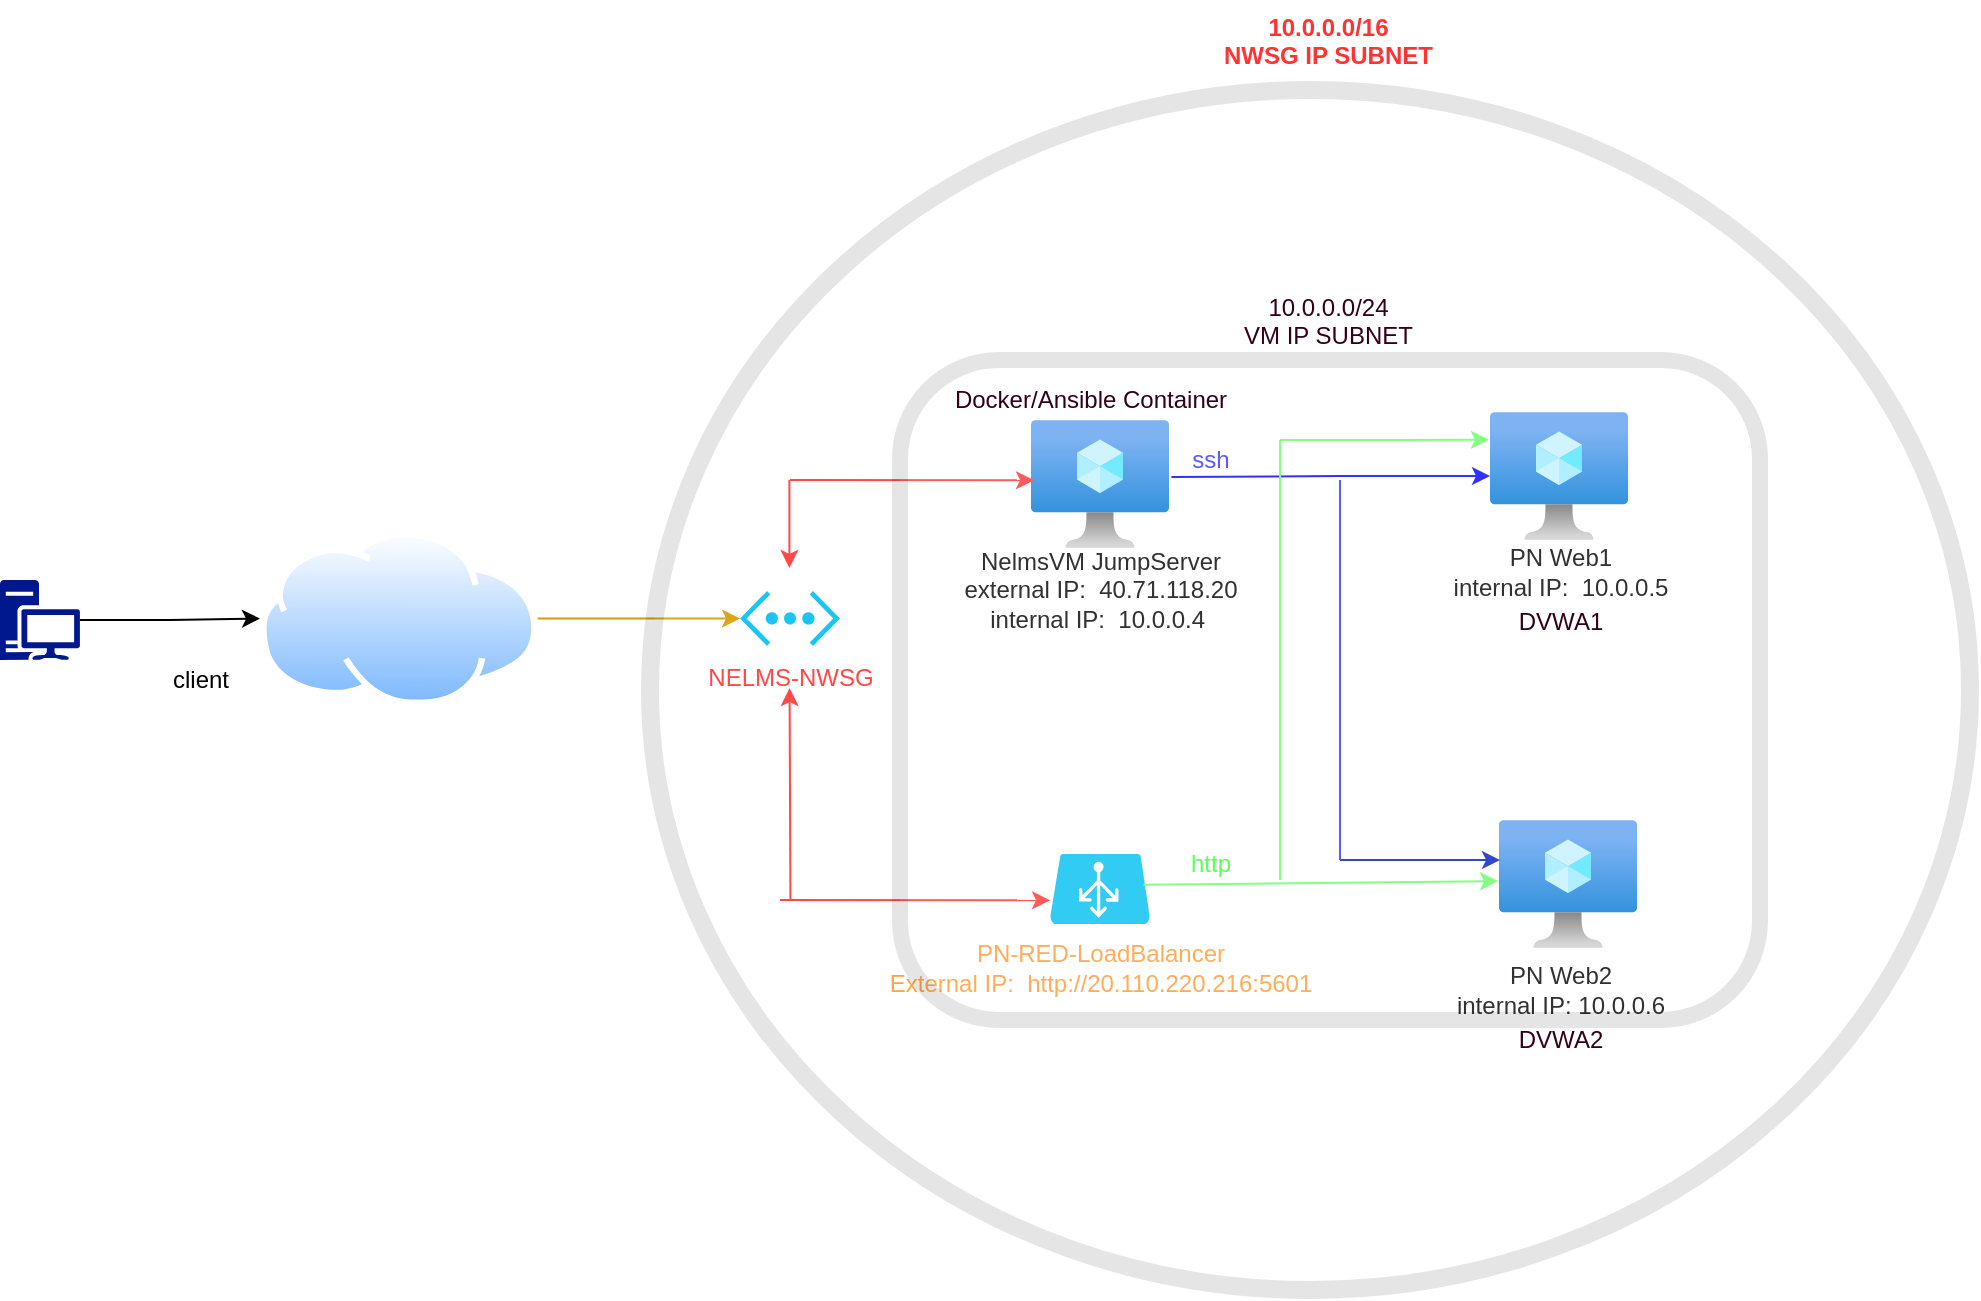 <mxfile version="16.5.6" type="google"><diagram id="4z6qGG2nKGJAVqg1DXr9" name="Page-1"><mxGraphModel dx="1422" dy="705" grid="1" gridSize="10" guides="1" tooltips="1" connect="1" arrows="1" fold="1" page="1" pageScale="1" pageWidth="1100" pageHeight="850" math="0" shadow="0"><root><mxCell id="0"/><mxCell id="1" parent="0"/><mxCell id="2jTx-tjXSzCvvuM28Rem-11" style="edgeStyle=orthogonalEdgeStyle;rounded=0;orthogonalLoop=1;jettySize=auto;html=1;exitX=1;exitY=0.5;exitDx=0;exitDy=0;exitPerimeter=0;" parent="1" source="2jTx-tjXSzCvvuM28Rem-1" target="2jTx-tjXSzCvvuM28Rem-2" edge="1"><mxGeometry relative="1" as="geometry"/></mxCell><mxCell id="2jTx-tjXSzCvvuM28Rem-1" value="" style="sketch=0;aspect=fixed;pointerEvents=1;shadow=0;dashed=0;html=1;strokeColor=none;labelPosition=center;verticalLabelPosition=bottom;verticalAlign=top;align=center;fillColor=#00188D;shape=mxgraph.mscae.enterprise.workstation_client" parent="1" vertex="1"><mxGeometry x="10" y="360" width="40" height="40" as="geometry"/></mxCell><mxCell id="2jTx-tjXSzCvvuM28Rem-45" style="edgeStyle=orthogonalEdgeStyle;rounded=0;orthogonalLoop=1;jettySize=auto;html=1;entryX=0;entryY=0.5;entryDx=0;entryDy=0;entryPerimeter=0;fontColor=#FF3333;strokeColor=#d79b00;fillColor=#ffcd28;gradientColor=#ffa500;" parent="1" source="2jTx-tjXSzCvvuM28Rem-2" target="2jTx-tjXSzCvvuM28Rem-7" edge="1"><mxGeometry relative="1" as="geometry"/></mxCell><mxCell id="2jTx-tjXSzCvvuM28Rem-2" value="" style="aspect=fixed;perimeter=ellipsePerimeter;html=1;align=center;shadow=0;dashed=0;spacingTop=3;image;image=img/lib/active_directory/internet_cloud.svg;" parent="1" vertex="1"><mxGeometry x="140" y="335.5" width="138.89" height="87.5" as="geometry"/></mxCell><mxCell id="2jTx-tjXSzCvvuM28Rem-4" value="" style="aspect=fixed;html=1;points=[];align=center;image;fontSize=12;image=img/lib/azure2/compute/Virtual_Machine.svg;" parent="1" vertex="1"><mxGeometry x="755" y="276" width="69" height="64" as="geometry"/></mxCell><mxCell id="2jTx-tjXSzCvvuM28Rem-5" value="" style="aspect=fixed;html=1;points=[];align=center;image;fontSize=12;image=img/lib/azure2/compute/Virtual_Machine.svg;" parent="1" vertex="1"><mxGeometry x="759.5" y="480" width="69" height="64" as="geometry"/></mxCell><mxCell id="2jTx-tjXSzCvvuM28Rem-6" value="" style="verticalLabelPosition=bottom;html=1;verticalAlign=top;align=center;strokeColor=none;fillColor=#00BEF2;shape=mxgraph.azure.azure_load_balancer;" parent="1" vertex="1"><mxGeometry x="535" y="497" width="50" height="35" as="geometry"/></mxCell><mxCell id="2jTx-tjXSzCvvuM28Rem-7" value="" style="verticalLabelPosition=bottom;html=1;verticalAlign=top;align=center;strokeColor=none;fillColor=#00BEF2;shape=mxgraph.azure.virtual_network;pointerEvents=1;" parent="1" vertex="1"><mxGeometry x="380" y="365.5" width="50" height="27.5" as="geometry"/></mxCell><mxCell id="2jTx-tjXSzCvvuM28Rem-10" value="client" style="text;html=1;align=center;verticalAlign=middle;resizable=0;points=[];autosize=1;strokeColor=none;fillColor=none;" parent="1" vertex="1"><mxGeometry x="90" y="400" width="40" height="20" as="geometry"/></mxCell><mxCell id="2jTx-tjXSzCvvuM28Rem-18" style="rounded=0;orthogonalLoop=1;jettySize=auto;html=1;strokeColor=#0000FF;exitX=1.017;exitY=0.446;exitDx=0;exitDy=0;exitPerimeter=0;" parent="1" source="2jTx-tjXSzCvvuM28Rem-12" target="2jTx-tjXSzCvvuM28Rem-4" edge="1"><mxGeometry relative="1" as="geometry"><mxPoint x="750" y="308" as="targetPoint"/><Array as="points"><mxPoint x="680" y="308"/><mxPoint x="690" y="308"/><mxPoint x="700" y="308"/><mxPoint x="730" y="308"/></Array></mxGeometry></mxCell><mxCell id="2jTx-tjXSzCvvuM28Rem-12" value="" style="aspect=fixed;html=1;points=[];align=center;image;fontSize=12;image=img/lib/azure2/compute/Virtual_Machine.svg;" parent="1" vertex="1"><mxGeometry x="525.5" y="280" width="69" height="64" as="geometry"/></mxCell><mxCell id="2jTx-tjXSzCvvuM28Rem-13" value="NelmsVM JumpServer&lt;br&gt;external IP:&amp;nbsp; 40.71.118.20&lt;br&gt;internal IP:&amp;nbsp; 10.0.0.4&amp;nbsp;" style="text;html=1;align=center;verticalAlign=middle;resizable=0;points=[];autosize=1;strokeColor=none;fillColor=none;" parent="1" vertex="1"><mxGeometry x="485" y="340" width="150" height="50" as="geometry"/></mxCell><mxCell id="2jTx-tjXSzCvvuM28Rem-16" value="PN Web2&lt;br&gt;internal IP: 10.0.0.6" style="text;html=1;align=center;verticalAlign=middle;resizable=0;points=[];autosize=1;strokeColor=none;fillColor=none;" parent="1" vertex="1"><mxGeometry x="729.5" y="550" width="120" height="30" as="geometry"/></mxCell><mxCell id="2jTx-tjXSzCvvuM28Rem-22" value="PN Web1&lt;br&gt;internal IP:&amp;nbsp; 10.0.0.5" style="text;html=1;align=center;verticalAlign=middle;resizable=0;points=[];autosize=1;strokeColor=none;fillColor=none;" parent="1" vertex="1"><mxGeometry x="730" y="340.5" width="120" height="30" as="geometry"/></mxCell><mxCell id="2jTx-tjXSzCvvuM28Rem-25" value="" style="endArrow=none;html=1;rounded=0;strokeColor=#3333FF;" parent="1" edge="1"><mxGeometry width="50" height="50" relative="1" as="geometry"><mxPoint x="680" y="500" as="sourcePoint"/><mxPoint x="680" y="310" as="targetPoint"/></mxGeometry></mxCell><mxCell id="2jTx-tjXSzCvvuM28Rem-30" style="rounded=0;orthogonalLoop=1;jettySize=auto;html=1;entryX=-0.007;entryY=0.477;entryDx=0;entryDy=0;entryPerimeter=0;fillColor=#60a917;strokeColor=#66FF66;exitX=0.935;exitY=0.44;exitDx=0;exitDy=0;exitPerimeter=0;" parent="1" source="2jTx-tjXSzCvvuM28Rem-6" target="2jTx-tjXSzCvvuM28Rem-5" edge="1"><mxGeometry relative="1" as="geometry"><mxPoint x="590" y="512" as="sourcePoint"/><mxPoint x="745.5" y="437.26" as="targetPoint"/></mxGeometry></mxCell><mxCell id="2jTx-tjXSzCvvuM28Rem-31" value="" style="endArrow=none;html=1;rounded=0;fillColor=#60a917;strokeColor=#66FF66;" parent="1" edge="1"><mxGeometry width="50" height="50" relative="1" as="geometry"><mxPoint x="650" y="510" as="sourcePoint"/><mxPoint x="650" y="290" as="targetPoint"/></mxGeometry></mxCell><mxCell id="2jTx-tjXSzCvvuM28Rem-32" value="" style="endArrow=classic;html=1;rounded=0;fillColor=#cdeb8b;strokeColor=#66FF66;entryX=-0.008;entryY=0.217;entryDx=0;entryDy=0;entryPerimeter=0;" parent="1" target="2jTx-tjXSzCvvuM28Rem-4" edge="1"><mxGeometry width="50" height="50" relative="1" as="geometry"><mxPoint x="650" y="290" as="sourcePoint"/><mxPoint x="750" y="290" as="targetPoint"/><Array as="points"><mxPoint x="700" y="290"/><mxPoint x="710" y="290"/></Array></mxGeometry></mxCell><mxCell id="2jTx-tjXSzCvvuM28Rem-33" value="&lt;font color=&quot;#3333ff&quot;&gt;ssh&lt;/font&gt;" style="text;html=1;align=center;verticalAlign=middle;resizable=0;points=[];autosize=1;strokeColor=none;fillColor=none;" parent="1" vertex="1"><mxGeometry x="600" y="290" width="30" height="20" as="geometry"/></mxCell><mxCell id="2jTx-tjXSzCvvuM28Rem-34" value="&lt;font color=&quot;#33ff33&quot;&gt;http&lt;/font&gt;" style="text;html=1;align=center;verticalAlign=middle;resizable=0;points=[];autosize=1;strokeColor=none;fillColor=none;fontColor=#3333FF;" parent="1" vertex="1"><mxGeometry x="595" y="492" width="40" height="20" as="geometry"/></mxCell><mxCell id="2jTx-tjXSzCvvuM28Rem-35" value="&lt;font color=&quot;#ff9933&quot;&gt;PN-RED-LoadBalancer&lt;br&gt;External IP:&amp;nbsp; http://20.110.220.216:5601&lt;br&gt;&lt;/font&gt;" style="text;html=1;align=center;verticalAlign=middle;resizable=0;points=[];autosize=1;strokeColor=none;fillColor=none;fontColor=#33FF33;" parent="1" vertex="1"><mxGeometry x="445" y="538.5" width="230" height="30" as="geometry"/></mxCell><mxCell id="2jTx-tjXSzCvvuM28Rem-37" value="&lt;font color=&quot;#ff3333&quot;&gt;NELMS-NWSG&lt;/font&gt;" style="text;html=1;align=center;verticalAlign=middle;resizable=0;points=[];autosize=1;strokeColor=none;fillColor=none;fontColor=#FF9933;" parent="1" vertex="1"><mxGeometry x="355" y="399.25" width="100" height="20" as="geometry"/></mxCell><mxCell id="2jTx-tjXSzCvvuM28Rem-40" value="" style="endArrow=classic;html=1;rounded=0;fontColor=#FF3333;strokeColor=#001DBC;fillColor=#0050ef;" parent="1" edge="1"><mxGeometry width="50" height="50" relative="1" as="geometry"><mxPoint x="680" y="500" as="sourcePoint"/><mxPoint x="760" y="500" as="targetPoint"/></mxGeometry></mxCell><mxCell id="2jTx-tjXSzCvvuM28Rem-41" value="" style="endArrow=classic;html=1;rounded=0;fontColor=#FF3333;strokeColor=#FF3333;entryX=0.022;entryY=0.471;entryDx=0;entryDy=0;entryPerimeter=0;" parent="1" target="2jTx-tjXSzCvvuM28Rem-12" edge="1"><mxGeometry width="50" height="50" relative="1" as="geometry"><mxPoint x="405" y="310" as="sourcePoint"/><mxPoint x="455" y="260" as="targetPoint"/></mxGeometry></mxCell><mxCell id="2jTx-tjXSzCvvuM28Rem-42" value="" style="endArrow=classic;html=1;rounded=0;fontColor=#FF3333;strokeColor=#FF3333;" parent="1" edge="1"><mxGeometry width="50" height="50" relative="1" as="geometry"><mxPoint x="404.71" y="310" as="sourcePoint"/><mxPoint x="404.71" y="354" as="targetPoint"/></mxGeometry></mxCell><mxCell id="2jTx-tjXSzCvvuM28Rem-43" value="" style="endArrow=classic;html=1;rounded=0;fontColor=#FF3333;strokeColor=#FF3333;entryX=0.022;entryY=0.471;entryDx=0;entryDy=0;entryPerimeter=0;" parent="1" edge="1"><mxGeometry width="50" height="50" relative="1" as="geometry"><mxPoint x="400" y="520" as="sourcePoint"/><mxPoint x="534.998" y="520.144" as="targetPoint"/></mxGeometry></mxCell><mxCell id="2jTx-tjXSzCvvuM28Rem-44" value="" style="endArrow=classic;html=1;rounded=0;fontColor=#FF3333;strokeColor=#FF3333;" parent="1" edge="1"><mxGeometry width="50" height="50" relative="1" as="geometry"><mxPoint x="405.21" y="520" as="sourcePoint"/><mxPoint x="404.79" y="414" as="targetPoint"/></mxGeometry></mxCell><mxCell id="2jTx-tjXSzCvvuM28Rem-48" value="" style="ellipse;whiteSpace=wrap;html=1;fontColor=#FF3333;opacity=10;strokeWidth=9;" parent="1" vertex="1"><mxGeometry x="335" y="115" width="660" height="600" as="geometry"/></mxCell><mxCell id="2jTx-tjXSzCvvuM28Rem-49" value="" style="rounded=1;whiteSpace=wrap;html=1;fontColor=#FF3333;strokeWidth=8;opacity=10;" parent="1" vertex="1"><mxGeometry x="460" y="250" width="430" height="330" as="geometry"/></mxCell><mxCell id="2jTx-tjXSzCvvuM28Rem-51" value="&lt;font color=&quot;#33001a&quot;&gt;Docker/Ansible Container&lt;/font&gt;" style="text;html=1;align=center;verticalAlign=middle;resizable=0;points=[];autosize=1;strokeColor=none;fillColor=none;fontColor=#FF3333;" parent="1" vertex="1"><mxGeometry x="480" y="260" width="150" height="20" as="geometry"/></mxCell><UserObject label="&lt;div style=&quot;text-align: center&quot;&gt;&lt;b&gt;&lt;font color=&quot;#ff3333&quot;&gt;10.0.0.0/16&lt;/font&gt;&lt;/b&gt;&lt;/div&gt;&lt;b&gt;&lt;div style=&quot;text-align: center&quot;&gt;&lt;b&gt;&lt;font color=&quot;#ff3333&quot;&gt;NWSG IP SUBNET&lt;/font&gt;&lt;/b&gt;&lt;/div&gt;&lt;/b&gt;" link="10.0.0.0/16" id="2jTx-tjXSzCvvuM28Rem-52"><mxCell style="text;whiteSpace=wrap;html=1;fontColor=#33001A;" parent="1" vertex="1"><mxGeometry x="620" y="70" width="150" height="30" as="geometry"/></mxCell></UserObject><UserObject label="&lt;div style=&quot;text-align: center&quot;&gt;&lt;span&gt;10.0.0.0/24&lt;/span&gt;&lt;/div&gt;&lt;div style=&quot;text-align: center&quot;&gt;&lt;span&gt;VM IP SUBNET&lt;/span&gt;&lt;/div&gt;" link="10.0.0.0/16" id="2jTx-tjXSzCvvuM28Rem-54"><mxCell style="text;whiteSpace=wrap;html=1;fontColor=#33001A;" parent="1" vertex="1"><mxGeometry x="630" y="210" width="90" height="30" as="geometry"/></mxCell></UserObject><mxCell id="2jTx-tjXSzCvvuM28Rem-56" value="&lt;font color=&quot;#33001a&quot;&gt;DVWA1&lt;/font&gt;" style="text;html=1;align=center;verticalAlign=middle;resizable=0;points=[];autosize=1;strokeColor=none;fillColor=none;fontColor=#FF3333;" parent="1" vertex="1"><mxGeometry x="760" y="370.5" width="60" height="20" as="geometry"/></mxCell><mxCell id="2jTx-tjXSzCvvuM28Rem-57" value="&lt;font color=&quot;#33001a&quot;&gt;DVWA2&lt;/font&gt;" style="text;html=1;align=center;verticalAlign=middle;resizable=0;points=[];autosize=1;strokeColor=none;fillColor=none;fontColor=#FF3333;" parent="1" vertex="1"><mxGeometry x="759.5" y="580" width="60" height="20" as="geometry"/></mxCell></root></mxGraphModel></diagram></mxfile>
